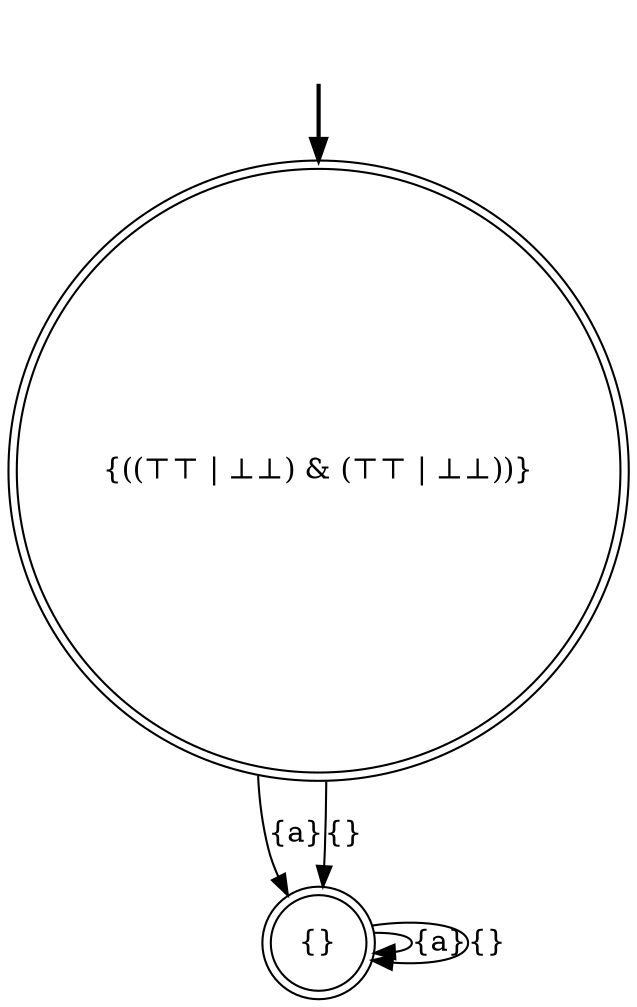 digraph {
	fake0 [style=invisible]
	"{((⊤⊤ | ⊥⊥) & (⊤⊤ | ⊥⊥))}" [root=true shape=doublecircle]
	"{}" [shape=doublecircle]
	fake0 -> "{((⊤⊤ | ⊥⊥) & (⊤⊤ | ⊥⊥))}" [style=bold]
	"{}" -> "{}" [label="{a}"]
	"{((⊤⊤ | ⊥⊥) & (⊤⊤ | ⊥⊥))}" -> "{}" [label="{a}"]
	"{}" -> "{}" [label="{}"]
	"{((⊤⊤ | ⊥⊥) & (⊤⊤ | ⊥⊥))}" -> "{}" [label="{}"]
}
